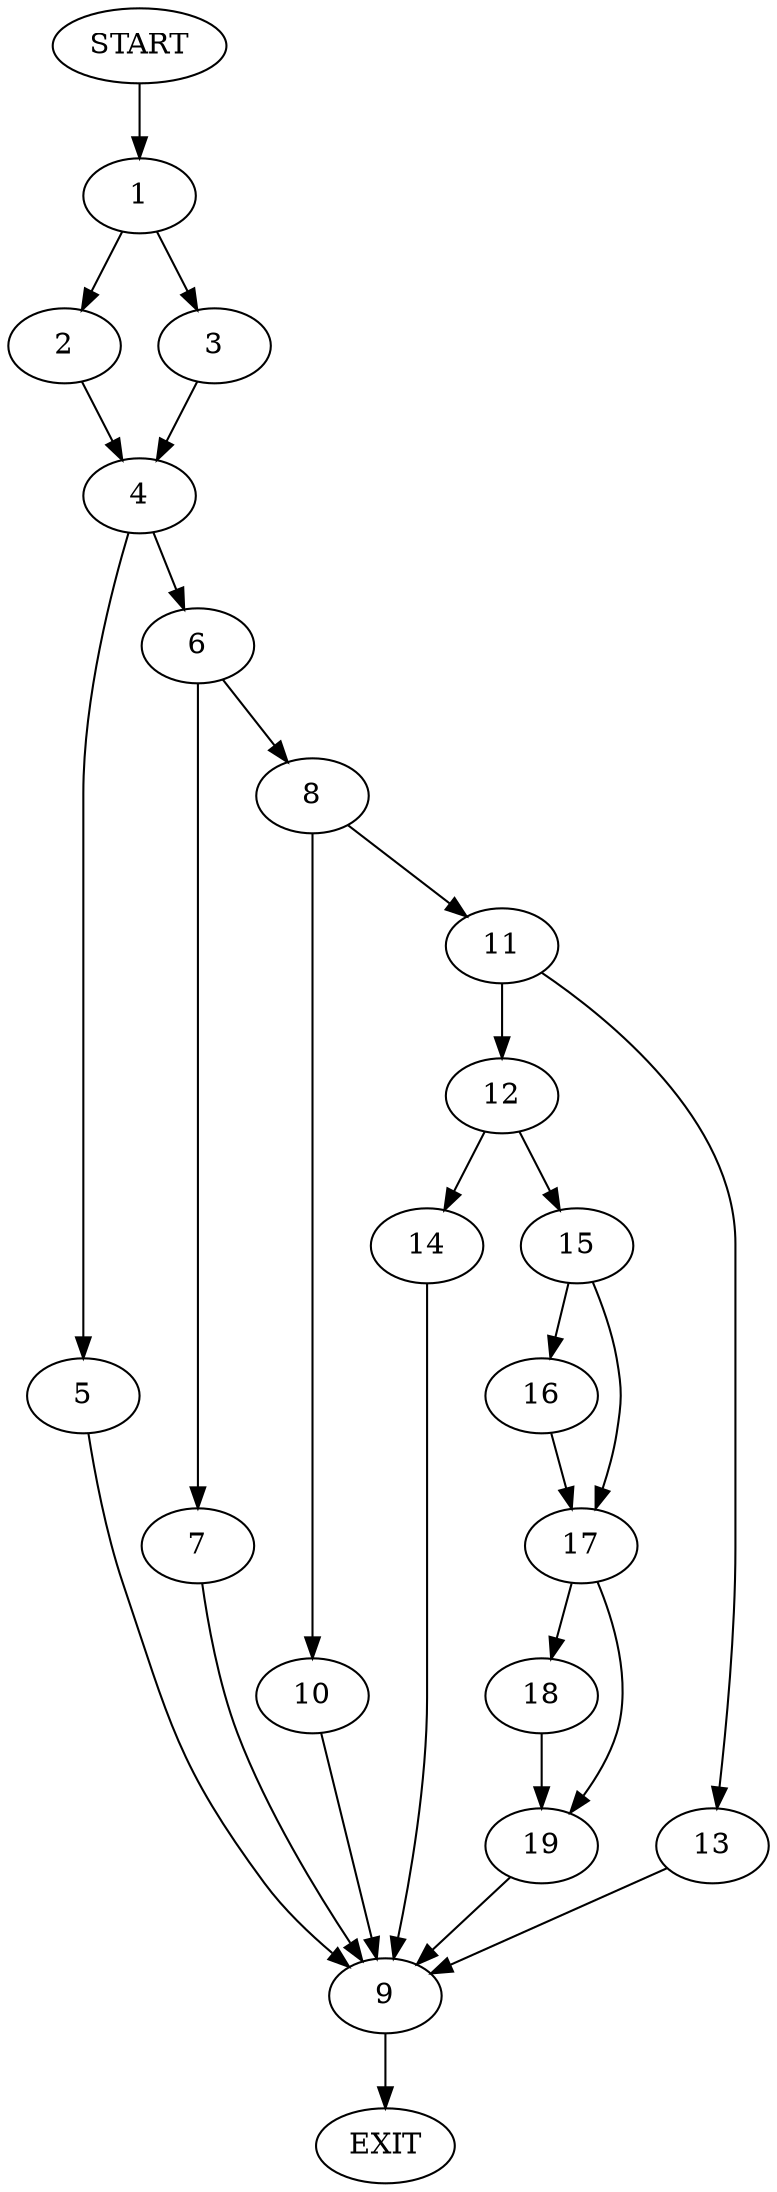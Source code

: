 digraph {
0 [label="START"];
1;
2;
3;
4;
5;
6;
7;
8;
9;
10;
11;
12;
13;
14;
15;
16;
17;
18;
19;
20 [label="EXIT"];
0 -> 1;
1 -> 2;
1 -> 3;
2 -> 4;
3 -> 4;
4 -> 5;
4 -> 6;
6 -> 7;
6 -> 8;
5 -> 9;
9 -> 20;
8 -> 10;
8 -> 11;
7 -> 9;
10 -> 9;
11 -> 12;
11 -> 13;
12 -> 14;
12 -> 15;
13 -> 9;
15 -> 16;
15 -> 17;
14 -> 9;
17 -> 18;
17 -> 19;
16 -> 17;
18 -> 19;
19 -> 9;
}